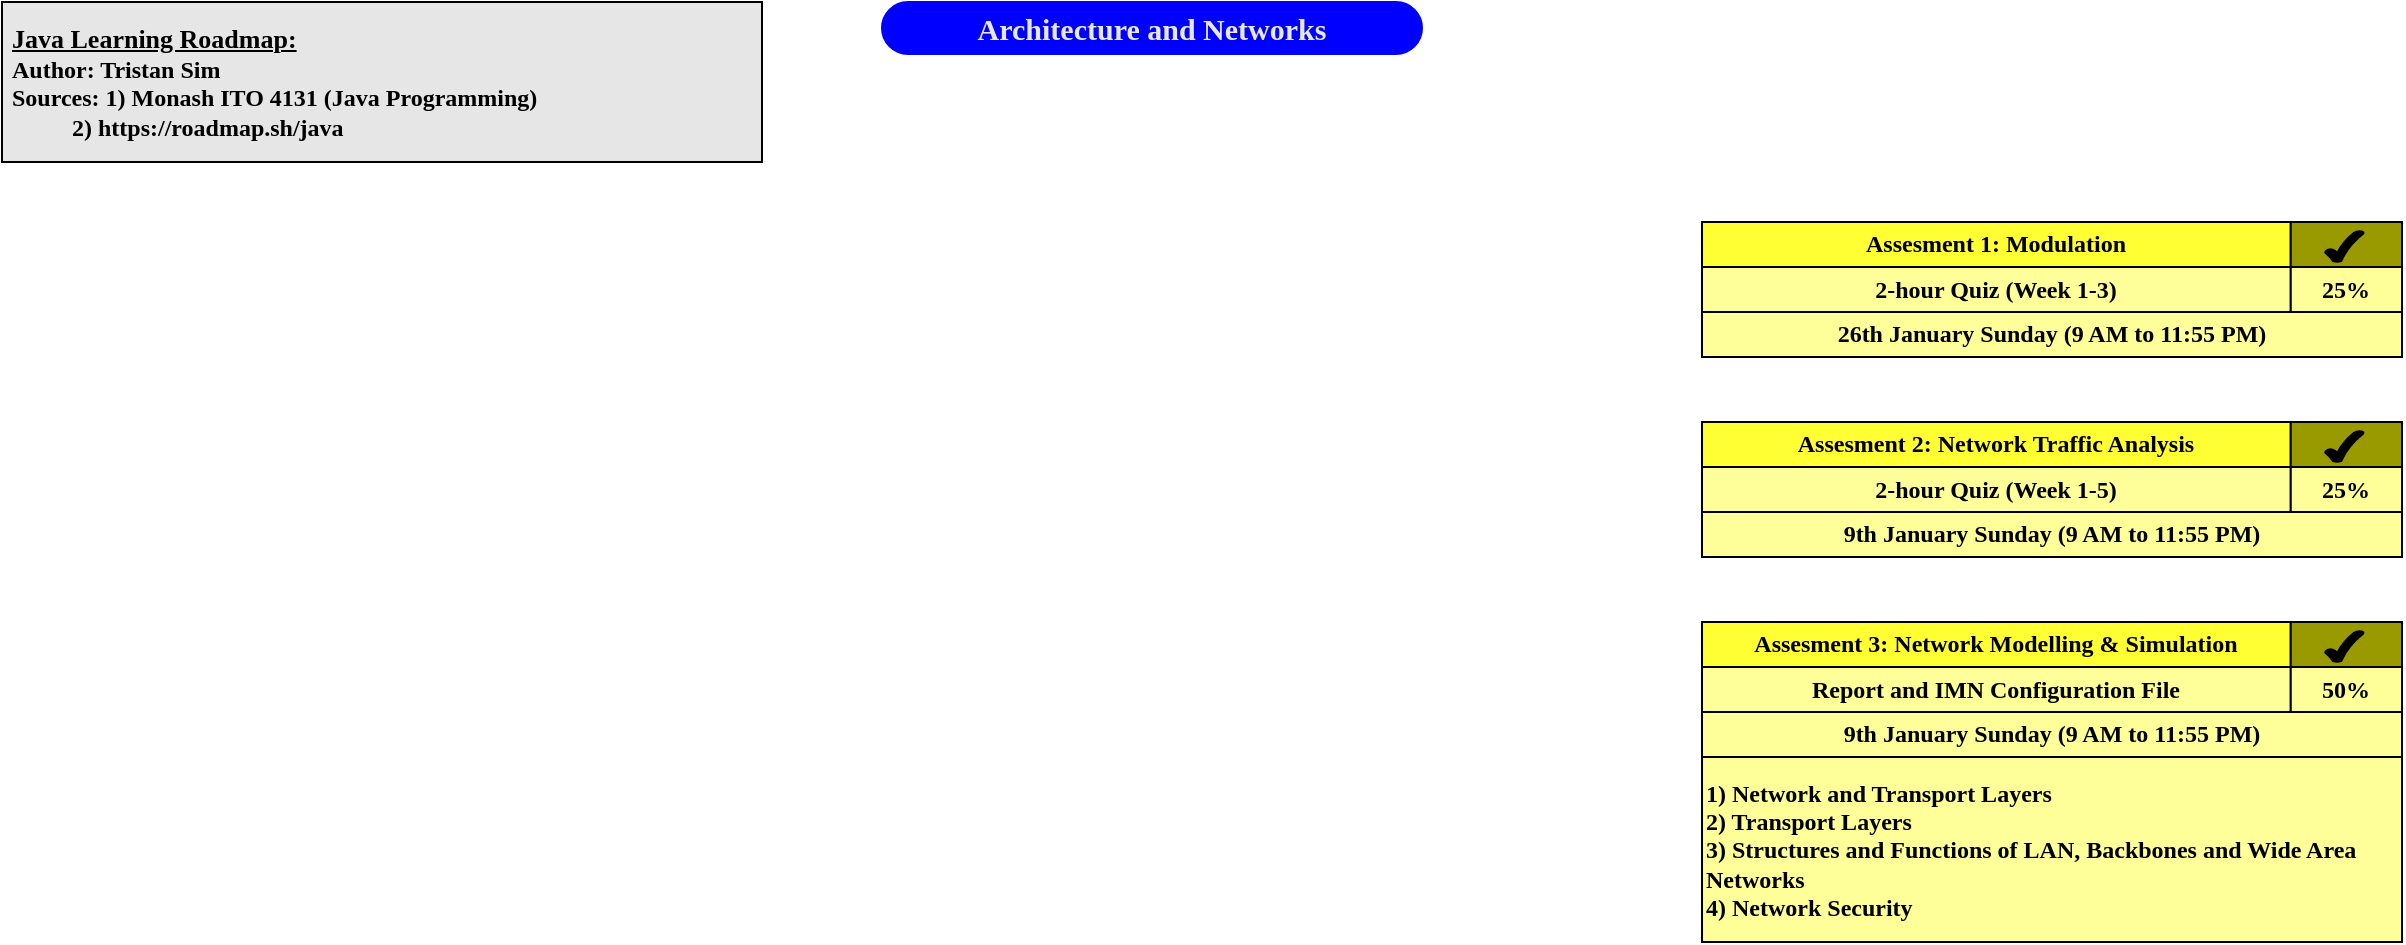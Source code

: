 <mxfile version="25.0.1">
  <diagram name="Page-1" id="4m2vKYtojVbFhh3aF1HG">
    <mxGraphModel dx="371" dy="-229" grid="1" gridSize="10" guides="1" tooltips="1" connect="1" arrows="1" fold="1" page="1" pageScale="1" pageWidth="850" pageHeight="1100" math="0" shadow="0">
      <root>
        <mxCell id="0" />
        <mxCell id="1" parent="0" />
        <mxCell id="AOHGQarf9SQkaAlcSlwE-1" value="" style="group" vertex="1" connectable="0" parent="1">
          <mxGeometry x="1910" y="1280" width="210.01" height="22.5" as="geometry" />
        </mxCell>
        <mxCell id="AOHGQarf9SQkaAlcSlwE-2" value="&lt;font face=&quot;Comic Sans MS&quot;&gt;&lt;b&gt;Assesment 1: Modulation&lt;/b&gt;&lt;/font&gt;" style="rounded=0;whiteSpace=wrap;html=1;fillColor=#FFFF33;fontColor=#000000;strokeColor=#000000;" vertex="1" parent="AOHGQarf9SQkaAlcSlwE-1">
          <mxGeometry x="-140" width="294.38" height="22.5" as="geometry" />
        </mxCell>
        <mxCell id="AOHGQarf9SQkaAlcSlwE-3" value="" style="rounded=0;whiteSpace=wrap;html=1;fillColor=#999900;fontColor=#000000;strokeColor=#000000;" vertex="1" parent="AOHGQarf9SQkaAlcSlwE-1">
          <mxGeometry x="154.38" width="55.63" height="22.5" as="geometry" />
        </mxCell>
        <mxCell id="AOHGQarf9SQkaAlcSlwE-4" value="" style="verticalLabelPosition=bottom;verticalAlign=top;html=1;shape=mxgraph.basic.tick;strokeColor=#000000;fillColor=#000000;" vertex="1" parent="AOHGQarf9SQkaAlcSlwE-1">
          <mxGeometry x="171.592" y="4.5" width="19.19" height="15.5" as="geometry" />
        </mxCell>
        <mxCell id="AOHGQarf9SQkaAlcSlwE-13" value="&lt;b&gt;&lt;font color=&quot;#e8e7e8&quot; style=&quot;font-size: 15px;&quot; face=&quot;Comic Sans MS&quot;&gt;Architecture and Networks&lt;/font&gt;&lt;/b&gt;" style="rounded=1;whiteSpace=wrap;html=1;fillColor=#0000FF;fontColor=#ffffff;strokeColor=#0000FF;arcSize=50;" vertex="1" parent="1">
          <mxGeometry x="1360" y="1170" width="270" height="26" as="geometry" />
        </mxCell>
        <mxCell id="AOHGQarf9SQkaAlcSlwE-14" value="&lt;b&gt;&lt;font face=&quot;Comic Sans MS&quot;&gt;&amp;nbsp;&lt;u&gt;&lt;font style=&quot;font-size: 13px;&quot;&gt;Java Learning Roadmap:&lt;/font&gt;&lt;/u&gt;&lt;/font&gt;&lt;/b&gt;&lt;div&gt;&lt;font face=&quot;Comic Sans MS&quot;&gt;&lt;b&gt;&amp;nbsp;Author: Tristan Sim&lt;/b&gt;&lt;/font&gt;&lt;/div&gt;&lt;div&gt;&lt;font face=&quot;Comic Sans MS&quot;&gt;&lt;b&gt;&amp;nbsp;Sources: 1) Monash ITO 4131 (Java Programming)&amp;nbsp;&lt;/b&gt;&lt;/font&gt;&lt;/div&gt;&lt;div&gt;&lt;font face=&quot;Comic Sans MS&quot;&gt;&lt;b&gt;&amp;nbsp; &amp;nbsp; &amp;nbsp; &amp;nbsp; &amp;nbsp; &amp;nbsp;2) https://roadmap.sh/java&lt;/b&gt;&lt;/font&gt;&lt;/div&gt;" style="rounded=0;whiteSpace=wrap;html=1;fillColor=#E6E6E6;fontColor=#000000;strokeColor=#000000;align=left;" vertex="1" parent="1">
          <mxGeometry x="920" y="1170" width="380" height="80" as="geometry" />
        </mxCell>
        <mxCell id="AOHGQarf9SQkaAlcSlwE-15" value="&lt;font face=&quot;Comic Sans MS&quot;&gt;&lt;b&gt;2-hour Quiz (Week 1-3)&lt;/b&gt;&lt;/font&gt;" style="rounded=0;whiteSpace=wrap;html=1;fillColor=#FFFF99;fontColor=#000000;strokeColor=#000000;" vertex="1" parent="1">
          <mxGeometry x="1770" y="1302.5" width="294.38" height="22.5" as="geometry" />
        </mxCell>
        <mxCell id="AOHGQarf9SQkaAlcSlwE-16" value="&lt;b style=&quot;font-family: &amp;quot;Comic Sans MS&amp;quot;;&quot;&gt;25%&lt;/b&gt;" style="rounded=0;whiteSpace=wrap;html=1;fillColor=#ffff99;fontColor=#000000;strokeColor=#000000;" vertex="1" parent="1">
          <mxGeometry x="2064.38" y="1302.5" width="55.63" height="22.5" as="geometry" />
        </mxCell>
        <mxCell id="AOHGQarf9SQkaAlcSlwE-18" value="&lt;font face=&quot;Comic Sans MS&quot;&gt;&lt;b&gt;26th January Sunday (9 AM to 11:55 PM)&lt;/b&gt;&lt;/font&gt;" style="rounded=0;whiteSpace=wrap;html=1;fillColor=#FFFF99;fontColor=#000000;strokeColor=#000000;" vertex="1" parent="1">
          <mxGeometry x="1770" y="1325" width="350" height="22.5" as="geometry" />
        </mxCell>
        <mxCell id="AOHGQarf9SQkaAlcSlwE-19" value="" style="group" vertex="1" connectable="0" parent="1">
          <mxGeometry x="1910" y="1380" width="210.01" height="22.5" as="geometry" />
        </mxCell>
        <mxCell id="AOHGQarf9SQkaAlcSlwE-20" value="&lt;font face=&quot;Comic Sans MS&quot;&gt;&lt;b&gt;Assesment 2: Network Traffic Analysis&lt;/b&gt;&lt;/font&gt;" style="rounded=0;whiteSpace=wrap;html=1;fillColor=#FFFF33;fontColor=#000000;strokeColor=#000000;" vertex="1" parent="AOHGQarf9SQkaAlcSlwE-19">
          <mxGeometry x="-140" width="294.38" height="22.5" as="geometry" />
        </mxCell>
        <mxCell id="AOHGQarf9SQkaAlcSlwE-21" value="" style="rounded=0;whiteSpace=wrap;html=1;fillColor=#999900;fontColor=#000000;strokeColor=#000000;" vertex="1" parent="AOHGQarf9SQkaAlcSlwE-19">
          <mxGeometry x="154.38" width="55.63" height="22.5" as="geometry" />
        </mxCell>
        <mxCell id="AOHGQarf9SQkaAlcSlwE-22" value="" style="verticalLabelPosition=bottom;verticalAlign=top;html=1;shape=mxgraph.basic.tick;strokeColor=#000000;fillColor=#000000;" vertex="1" parent="AOHGQarf9SQkaAlcSlwE-19">
          <mxGeometry x="171.592" y="4.5" width="19.19" height="15.5" as="geometry" />
        </mxCell>
        <mxCell id="AOHGQarf9SQkaAlcSlwE-23" value="&lt;font face=&quot;Comic Sans MS&quot;&gt;&lt;b&gt;2-hour Quiz (Week 1-5)&lt;/b&gt;&lt;/font&gt;" style="rounded=0;whiteSpace=wrap;html=1;fillColor=#FFFF99;fontColor=#000000;strokeColor=#000000;" vertex="1" parent="1">
          <mxGeometry x="1770" y="1402.5" width="294.38" height="22.5" as="geometry" />
        </mxCell>
        <mxCell id="AOHGQarf9SQkaAlcSlwE-24" value="&lt;b style=&quot;font-family: &amp;quot;Comic Sans MS&amp;quot;;&quot;&gt;25%&lt;/b&gt;" style="rounded=0;whiteSpace=wrap;html=1;fillColor=#ffff99;fontColor=#000000;strokeColor=#000000;" vertex="1" parent="1">
          <mxGeometry x="2064.38" y="1402.5" width="55.63" height="22.5" as="geometry" />
        </mxCell>
        <mxCell id="AOHGQarf9SQkaAlcSlwE-25" value="&lt;font face=&quot;Comic Sans MS&quot;&gt;&lt;b&gt;9th January Sunday (9 AM to 11:55 PM)&lt;/b&gt;&lt;/font&gt;" style="rounded=0;whiteSpace=wrap;html=1;fillColor=#FFFF99;fontColor=#000000;strokeColor=#000000;" vertex="1" parent="1">
          <mxGeometry x="1770" y="1425" width="350" height="22.5" as="geometry" />
        </mxCell>
        <mxCell id="AOHGQarf9SQkaAlcSlwE-26" value="" style="group" vertex="1" connectable="0" parent="1">
          <mxGeometry x="1910" y="1480" width="210.01" height="22.5" as="geometry" />
        </mxCell>
        <mxCell id="AOHGQarf9SQkaAlcSlwE-27" value="&lt;font face=&quot;Comic Sans MS&quot;&gt;&lt;b&gt;Assesment 3: Network Modelling &amp;amp; Simulation&lt;/b&gt;&lt;/font&gt;" style="rounded=0;whiteSpace=wrap;html=1;fillColor=#FFFF33;fontColor=#000000;strokeColor=#000000;" vertex="1" parent="AOHGQarf9SQkaAlcSlwE-26">
          <mxGeometry x="-140" width="294.38" height="22.5" as="geometry" />
        </mxCell>
        <mxCell id="AOHGQarf9SQkaAlcSlwE-28" value="" style="rounded=0;whiteSpace=wrap;html=1;fillColor=#999900;fontColor=#000000;strokeColor=#000000;" vertex="1" parent="AOHGQarf9SQkaAlcSlwE-26">
          <mxGeometry x="154.38" width="55.63" height="22.5" as="geometry" />
        </mxCell>
        <mxCell id="AOHGQarf9SQkaAlcSlwE-29" value="" style="verticalLabelPosition=bottom;verticalAlign=top;html=1;shape=mxgraph.basic.tick;strokeColor=#000000;fillColor=#000000;" vertex="1" parent="AOHGQarf9SQkaAlcSlwE-26">
          <mxGeometry x="171.592" y="4.5" width="19.19" height="15.5" as="geometry" />
        </mxCell>
        <mxCell id="AOHGQarf9SQkaAlcSlwE-30" value="&lt;font face=&quot;Comic Sans MS&quot;&gt;&lt;b&gt;Report and IMN Configuration File&lt;/b&gt;&lt;/font&gt;" style="rounded=0;whiteSpace=wrap;html=1;fillColor=#FFFF99;fontColor=#000000;strokeColor=#000000;" vertex="1" parent="1">
          <mxGeometry x="1770" y="1502.5" width="294.38" height="22.5" as="geometry" />
        </mxCell>
        <mxCell id="AOHGQarf9SQkaAlcSlwE-31" value="&lt;b style=&quot;font-family: &amp;quot;Comic Sans MS&amp;quot;;&quot;&gt;50%&lt;/b&gt;" style="rounded=0;whiteSpace=wrap;html=1;fillColor=#ffff99;fontColor=#000000;strokeColor=#000000;" vertex="1" parent="1">
          <mxGeometry x="2064.38" y="1502.5" width="55.63" height="22.5" as="geometry" />
        </mxCell>
        <mxCell id="AOHGQarf9SQkaAlcSlwE-32" value="&lt;font face=&quot;Comic Sans MS&quot;&gt;&lt;b&gt;9th January Sunday (9 AM to 11:55 PM)&lt;/b&gt;&lt;/font&gt;" style="rounded=0;whiteSpace=wrap;html=1;fillColor=#FFFF99;fontColor=#000000;strokeColor=#000000;" vertex="1" parent="1">
          <mxGeometry x="1770" y="1525" width="350" height="22.5" as="geometry" />
        </mxCell>
        <mxCell id="AOHGQarf9SQkaAlcSlwE-33" value="&lt;font face=&quot;Comic Sans MS&quot;&gt;&lt;b&gt;1) Network and Transport Layers&lt;/b&gt;&lt;/font&gt;&lt;div&gt;&lt;font face=&quot;Comic Sans MS&quot;&gt;&lt;b&gt;2) Transport Layers&lt;/b&gt;&lt;/font&gt;&lt;/div&gt;&lt;div&gt;&lt;font face=&quot;Comic Sans MS&quot;&gt;&lt;b&gt;3) Structures and Functions of LAN, Backbones and Wide Area Networks&lt;/b&gt;&lt;/font&gt;&lt;/div&gt;&lt;div&gt;&lt;font face=&quot;Comic Sans MS&quot;&gt;&lt;b&gt;4) Network Security&lt;/b&gt;&lt;/font&gt;&lt;/div&gt;" style="rounded=0;whiteSpace=wrap;html=1;fillColor=#FFFF99;fontColor=#000000;strokeColor=#000000;align=left;" vertex="1" parent="1">
          <mxGeometry x="1770.01" y="1547.5" width="350" height="92.5" as="geometry" />
        </mxCell>
      </root>
    </mxGraphModel>
  </diagram>
</mxfile>
